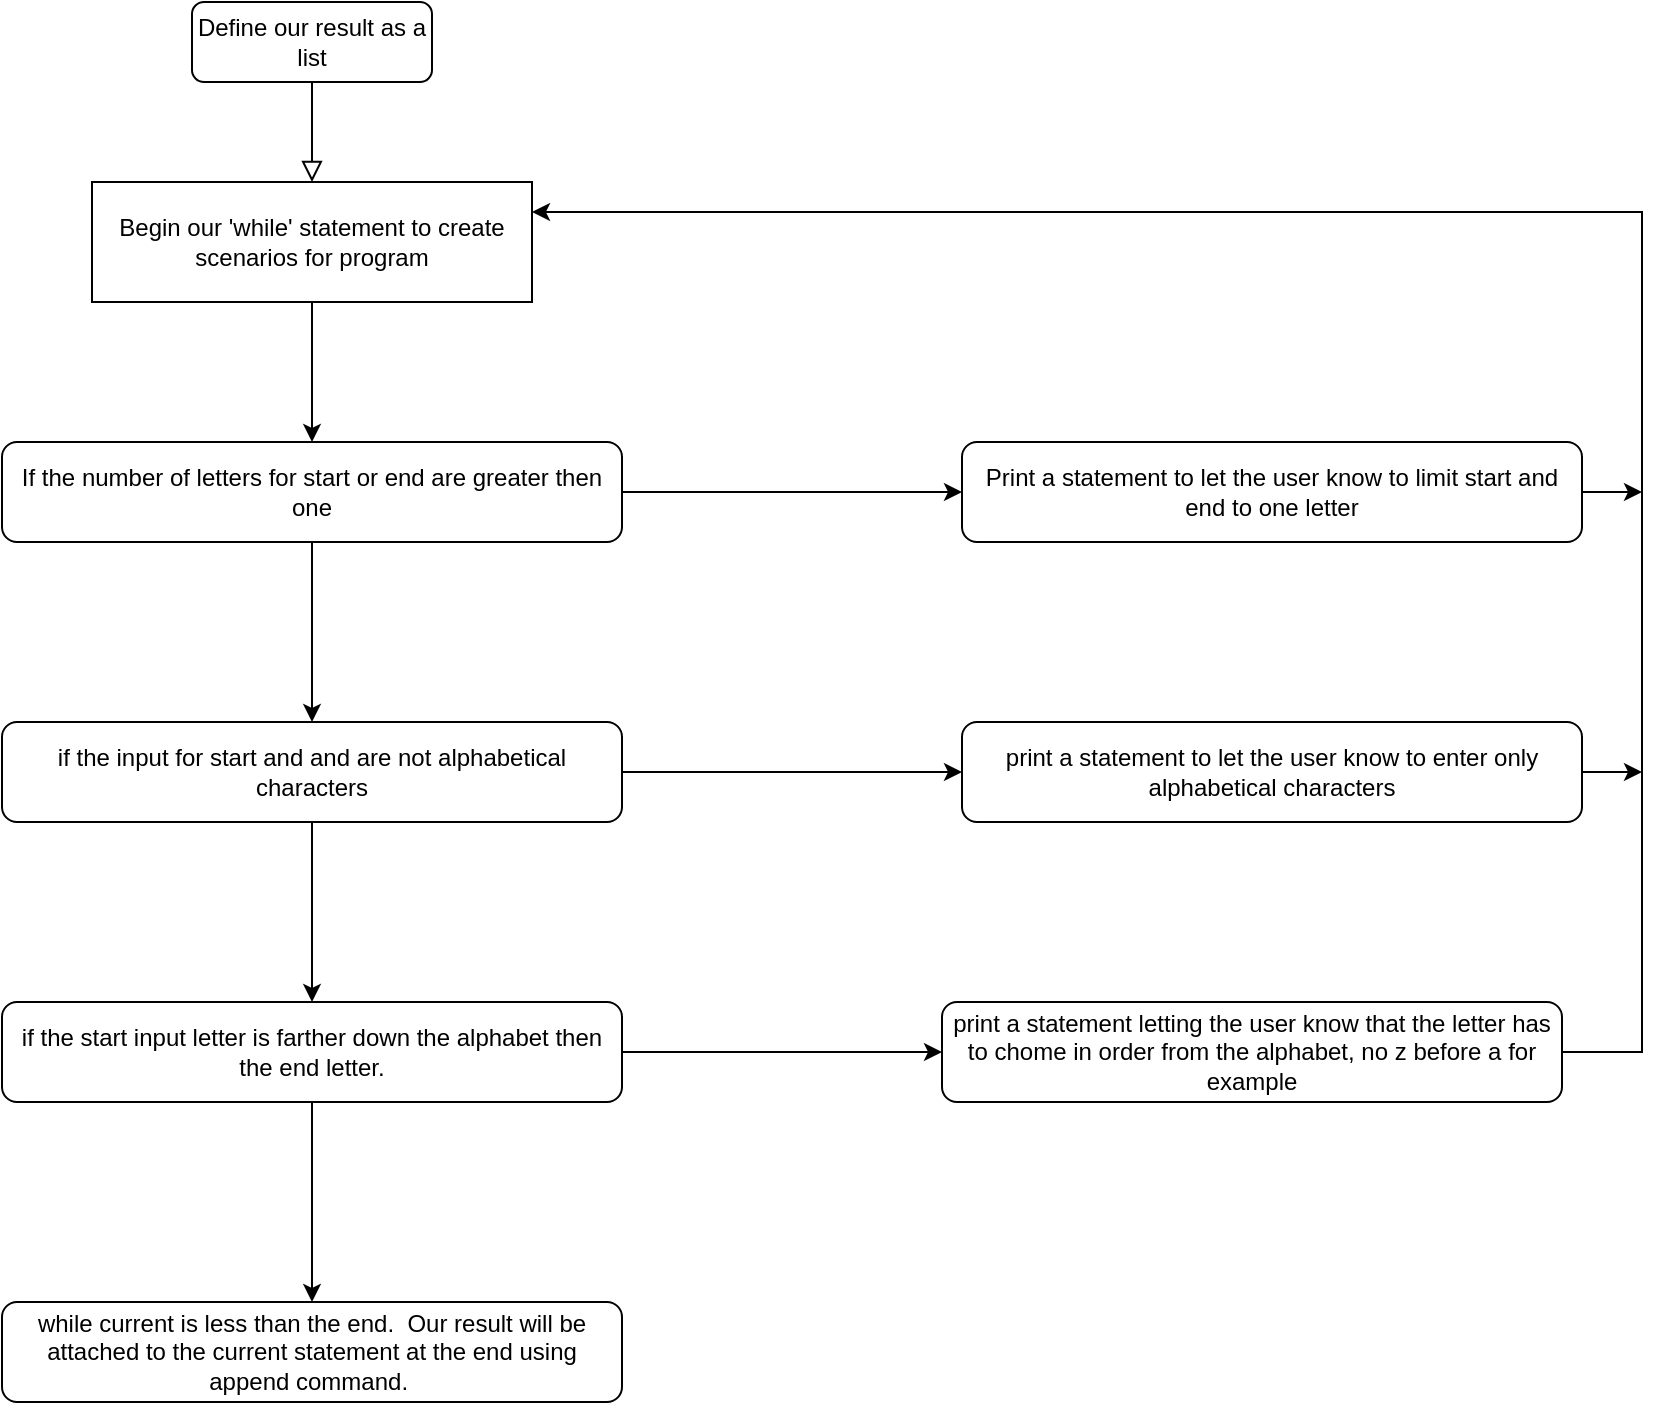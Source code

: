 <mxfile version="24.6.4" type="device">
  <diagram id="C5RBs43oDa-KdzZeNtuy" name="Page-1">
    <mxGraphModel dx="1157" dy="1071" grid="1" gridSize="10" guides="1" tooltips="1" connect="1" arrows="1" fold="1" page="1" pageScale="1" pageWidth="827" pageHeight="1169" math="0" shadow="0">
      <root>
        <mxCell id="WIyWlLk6GJQsqaUBKTNV-0" />
        <mxCell id="WIyWlLk6GJQsqaUBKTNV-1" parent="WIyWlLk6GJQsqaUBKTNV-0" />
        <mxCell id="WIyWlLk6GJQsqaUBKTNV-2" value="" style="rounded=0;html=1;jettySize=auto;orthogonalLoop=1;fontSize=11;endArrow=block;endFill=0;endSize=8;strokeWidth=1;shadow=0;labelBackgroundColor=none;edgeStyle=orthogonalEdgeStyle;" parent="WIyWlLk6GJQsqaUBKTNV-1" source="WIyWlLk6GJQsqaUBKTNV-3" edge="1">
          <mxGeometry relative="1" as="geometry">
            <mxPoint x="155" y="90" as="targetPoint" />
          </mxGeometry>
        </mxCell>
        <mxCell id="WIyWlLk6GJQsqaUBKTNV-3" value="Define our result as a list" style="rounded=1;whiteSpace=wrap;html=1;fontSize=12;glass=0;strokeWidth=1;shadow=0;" parent="WIyWlLk6GJQsqaUBKTNV-1" vertex="1">
          <mxGeometry x="95" width="120" height="40" as="geometry" />
        </mxCell>
        <mxCell id="ZKGIt3d5ThGrLlncizaW-2" style="edgeStyle=orthogonalEdgeStyle;rounded=0;orthogonalLoop=1;jettySize=auto;html=1;" edge="1" parent="WIyWlLk6GJQsqaUBKTNV-1" source="ZKGIt3d5ThGrLlncizaW-1" target="ZKGIt3d5ThGrLlncizaW-3">
          <mxGeometry relative="1" as="geometry">
            <mxPoint x="155" y="220" as="targetPoint" />
          </mxGeometry>
        </mxCell>
        <mxCell id="ZKGIt3d5ThGrLlncizaW-1" value="Begin our &#39;while&#39; statement to create scenarios for program" style="rounded=0;whiteSpace=wrap;html=1;" vertex="1" parent="WIyWlLk6GJQsqaUBKTNV-1">
          <mxGeometry x="45" y="90" width="220" height="60" as="geometry" />
        </mxCell>
        <mxCell id="ZKGIt3d5ThGrLlncizaW-4" style="edgeStyle=orthogonalEdgeStyle;rounded=0;orthogonalLoop=1;jettySize=auto;html=1;" edge="1" parent="WIyWlLk6GJQsqaUBKTNV-1" source="ZKGIt3d5ThGrLlncizaW-3">
          <mxGeometry relative="1" as="geometry">
            <mxPoint x="480" y="245" as="targetPoint" />
          </mxGeometry>
        </mxCell>
        <mxCell id="ZKGIt3d5ThGrLlncizaW-7" style="edgeStyle=orthogonalEdgeStyle;rounded=0;orthogonalLoop=1;jettySize=auto;html=1;" edge="1" parent="WIyWlLk6GJQsqaUBKTNV-1" source="ZKGIt3d5ThGrLlncizaW-3">
          <mxGeometry relative="1" as="geometry">
            <mxPoint x="155" y="360" as="targetPoint" />
          </mxGeometry>
        </mxCell>
        <mxCell id="ZKGIt3d5ThGrLlncizaW-3" value="If the number of letters for start or end are greater then one" style="rounded=1;whiteSpace=wrap;html=1;" vertex="1" parent="WIyWlLk6GJQsqaUBKTNV-1">
          <mxGeometry y="220" width="310" height="50" as="geometry" />
        </mxCell>
        <mxCell id="ZKGIt3d5ThGrLlncizaW-20" style="edgeStyle=orthogonalEdgeStyle;rounded=0;orthogonalLoop=1;jettySize=auto;html=1;" edge="1" parent="WIyWlLk6GJQsqaUBKTNV-1" source="ZKGIt3d5ThGrLlncizaW-5">
          <mxGeometry relative="1" as="geometry">
            <mxPoint x="820" y="245" as="targetPoint" />
          </mxGeometry>
        </mxCell>
        <mxCell id="ZKGIt3d5ThGrLlncizaW-5" value="Print a statement to let the user know to limit start and end to one letter" style="rounded=1;whiteSpace=wrap;html=1;" vertex="1" parent="WIyWlLk6GJQsqaUBKTNV-1">
          <mxGeometry x="480" y="220" width="310" height="50" as="geometry" />
        </mxCell>
        <mxCell id="ZKGIt3d5ThGrLlncizaW-9" style="edgeStyle=orthogonalEdgeStyle;rounded=0;orthogonalLoop=1;jettySize=auto;html=1;" edge="1" parent="WIyWlLk6GJQsqaUBKTNV-1" source="ZKGIt3d5ThGrLlncizaW-8">
          <mxGeometry relative="1" as="geometry">
            <mxPoint x="480" y="385" as="targetPoint" />
          </mxGeometry>
        </mxCell>
        <mxCell id="ZKGIt3d5ThGrLlncizaW-12" style="edgeStyle=orthogonalEdgeStyle;rounded=0;orthogonalLoop=1;jettySize=auto;html=1;" edge="1" parent="WIyWlLk6GJQsqaUBKTNV-1" source="ZKGIt3d5ThGrLlncizaW-8">
          <mxGeometry relative="1" as="geometry">
            <mxPoint x="155" y="500" as="targetPoint" />
          </mxGeometry>
        </mxCell>
        <mxCell id="ZKGIt3d5ThGrLlncizaW-8" value="if the input for start and and are not alphabetical characters" style="rounded=1;whiteSpace=wrap;html=1;" vertex="1" parent="WIyWlLk6GJQsqaUBKTNV-1">
          <mxGeometry y="360" width="310" height="50" as="geometry" />
        </mxCell>
        <mxCell id="ZKGIt3d5ThGrLlncizaW-19" style="edgeStyle=orthogonalEdgeStyle;rounded=0;orthogonalLoop=1;jettySize=auto;html=1;" edge="1" parent="WIyWlLk6GJQsqaUBKTNV-1" source="ZKGIt3d5ThGrLlncizaW-10">
          <mxGeometry relative="1" as="geometry">
            <mxPoint x="820" y="385" as="targetPoint" />
          </mxGeometry>
        </mxCell>
        <mxCell id="ZKGIt3d5ThGrLlncizaW-10" value="print a statement to let the user know to enter only alphabetical characters" style="rounded=1;whiteSpace=wrap;html=1;" vertex="1" parent="WIyWlLk6GJQsqaUBKTNV-1">
          <mxGeometry x="480" y="360" width="310" height="50" as="geometry" />
        </mxCell>
        <mxCell id="ZKGIt3d5ThGrLlncizaW-14" style="edgeStyle=orthogonalEdgeStyle;rounded=0;orthogonalLoop=1;jettySize=auto;html=1;" edge="1" parent="WIyWlLk6GJQsqaUBKTNV-1" source="ZKGIt3d5ThGrLlncizaW-13">
          <mxGeometry relative="1" as="geometry">
            <mxPoint x="470" y="525" as="targetPoint" />
          </mxGeometry>
        </mxCell>
        <mxCell id="ZKGIt3d5ThGrLlncizaW-16" style="edgeStyle=orthogonalEdgeStyle;rounded=0;orthogonalLoop=1;jettySize=auto;html=1;" edge="1" parent="WIyWlLk6GJQsqaUBKTNV-1" source="ZKGIt3d5ThGrLlncizaW-13">
          <mxGeometry relative="1" as="geometry">
            <mxPoint x="155" y="650" as="targetPoint" />
          </mxGeometry>
        </mxCell>
        <mxCell id="ZKGIt3d5ThGrLlncizaW-13" value="if the start input letter is farther down the alphabet then the end letter." style="rounded=1;whiteSpace=wrap;html=1;" vertex="1" parent="WIyWlLk6GJQsqaUBKTNV-1">
          <mxGeometry y="500" width="310" height="50" as="geometry" />
        </mxCell>
        <mxCell id="ZKGIt3d5ThGrLlncizaW-18" style="edgeStyle=orthogonalEdgeStyle;rounded=0;orthogonalLoop=1;jettySize=auto;html=1;entryX=1;entryY=0.25;entryDx=0;entryDy=0;" edge="1" parent="WIyWlLk6GJQsqaUBKTNV-1" source="ZKGIt3d5ThGrLlncizaW-15" target="ZKGIt3d5ThGrLlncizaW-1">
          <mxGeometry relative="1" as="geometry">
            <Array as="points">
              <mxPoint x="820" y="525" />
              <mxPoint x="820" y="105" />
            </Array>
          </mxGeometry>
        </mxCell>
        <mxCell id="ZKGIt3d5ThGrLlncizaW-15" value="print a statement letting the user know that the letter has to chome in order from the alphabet, no z before a for example" style="rounded=1;whiteSpace=wrap;html=1;" vertex="1" parent="WIyWlLk6GJQsqaUBKTNV-1">
          <mxGeometry x="470" y="500" width="310" height="50" as="geometry" />
        </mxCell>
        <mxCell id="ZKGIt3d5ThGrLlncizaW-17" value="while current is less than the end.&amp;nbsp; Our result will be attached to the current statement at the end using append command.&amp;nbsp;" style="rounded=1;whiteSpace=wrap;html=1;" vertex="1" parent="WIyWlLk6GJQsqaUBKTNV-1">
          <mxGeometry y="650" width="310" height="50" as="geometry" />
        </mxCell>
      </root>
    </mxGraphModel>
  </diagram>
</mxfile>
